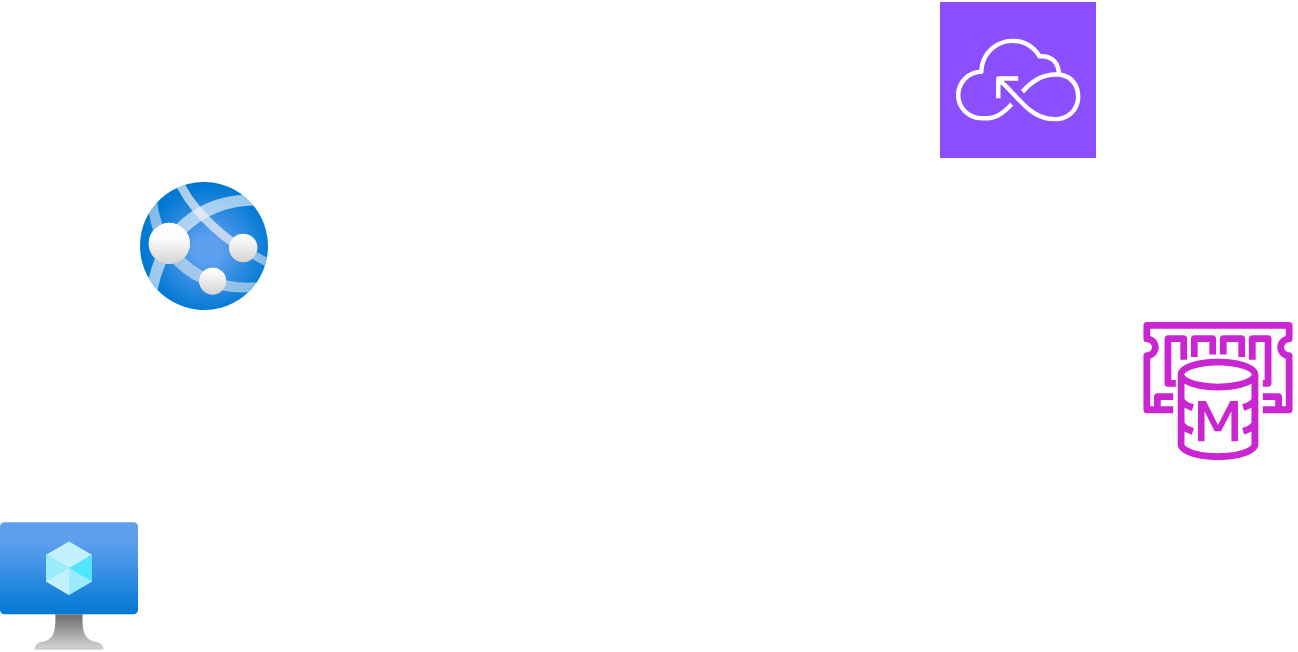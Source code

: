<mxfile version="24.6.5" type="github" pages="2">
  <diagram name="Page-1" id="822b0af5-4adb-64df-f703-e8dfc1f81529">
    <mxGraphModel dx="1434" dy="746" grid="1" gridSize="10" guides="1" tooltips="1" connect="1" arrows="1" fold="1" page="1" pageScale="1" pageWidth="1100" pageHeight="850" background="none" math="0" shadow="0">
      <root>
        <mxCell id="0" />
        <mxCell id="1" parent="0" />
        <mxCell id="YCPt1_klVUv4p9TA1poG-1" value="" style="sketch=0;outlineConnect=0;fontColor=#232F3E;gradientColor=none;fillColor=#C925D1;strokeColor=none;dashed=0;verticalLabelPosition=bottom;verticalAlign=top;align=center;html=1;fontSize=12;fontStyle=0;aspect=fixed;pointerEvents=1;shape=mxgraph.aws4.elasticache_for_memcached;" vertex="1" parent="1">
          <mxGeometry x="970" y="270" width="78" height="69" as="geometry" />
        </mxCell>
        <mxCell id="YCPt1_klVUv4p9TA1poG-2" value="" style="sketch=0;points=[[0,0,0],[0.25,0,0],[0.5,0,0],[0.75,0,0],[1,0,0],[0,1,0],[0.25,1,0],[0.5,1,0],[0.75,1,0],[1,1,0],[0,0.25,0],[0,0.5,0],[0,0.75,0],[1,0.25,0],[1,0.5,0],[1,0.75,0]];outlineConnect=0;fontColor=#232F3E;fillColor=#8C4FFF;strokeColor=#ffffff;dashed=0;verticalLabelPosition=bottom;verticalAlign=top;align=center;html=1;fontSize=12;fontStyle=0;aspect=fixed;shape=mxgraph.aws4.resourceIcon;resIcon=mxgraph.aws4.serverless;" vertex="1" parent="1">
          <mxGeometry x="870" y="110" width="78" height="78" as="geometry" />
        </mxCell>
        <mxCell id="YCPt1_klVUv4p9TA1poG-3" value="" style="image;aspect=fixed;html=1;points=[];align=center;fontSize=12;image=img/lib/azure2/compute/App_Services.svg;" vertex="1" parent="1">
          <mxGeometry x="470" y="200" width="64" height="64" as="geometry" />
        </mxCell>
        <mxCell id="YCPt1_klVUv4p9TA1poG-5" value="" style="image;aspect=fixed;html=1;points=[];align=center;fontSize=12;image=img/lib/azure2/compute/Virtual_Machine.svg;" vertex="1" parent="1">
          <mxGeometry x="400" y="370" width="69" height="64" as="geometry" />
        </mxCell>
      </root>
    </mxGraphModel>
  </diagram>
  <diagram id="63iUtj3ixgHL8nwI6GV3" name="第 2 页">
    <mxGraphModel dx="2261" dy="1915" grid="1" gridSize="10" guides="1" tooltips="1" connect="1" arrows="1" fold="1" page="1" pageScale="1" pageWidth="827" pageHeight="1169" math="0" shadow="0">
      <root>
        <mxCell id="0" />
        <mxCell id="1" parent="0" />
        <mxCell id="DbODdCSy0UhFMQDZVK8--1" value="&lt;b&gt;云服务器 01&lt;/b&gt;&lt;div&gt;&lt;div&gt;&lt;br&gt;&lt;/div&gt;&lt;div&gt;&lt;span style=&quot;text-align: left;&quot;&gt;内网：172.17.0.9&lt;/span&gt;&lt;br&gt;&lt;/div&gt;&lt;/div&gt;&lt;div&gt;&lt;span style=&quot;text-align: left;&quot;&gt;公网：110.40.174.132&amp;nbsp;&amp;nbsp;&lt;/span&gt;&lt;span style=&quot;text-align: left;&quot;&gt;&lt;br&gt;&lt;/span&gt;&lt;/div&gt;&lt;div&gt;&lt;span style=&quot;text-align: left;&quot;&gt;&lt;br&gt;&lt;/span&gt;&lt;/div&gt;&lt;div style=&quot;text-align: left;&quot;&gt;&lt;br&gt;&lt;/div&gt;&lt;div style=&quot;text-align: left;&quot;&gt;nginx&lt;/div&gt;&lt;div style=&quot;text-align: left;&quot;&gt;&lt;br&gt;&lt;/div&gt;&lt;div style=&quot;text-align: left;&quot;&gt;html 01&lt;/div&gt;&lt;div style=&quot;text-align: left;&quot;&gt;html02&lt;/div&gt;" style="rounded=0;whiteSpace=wrap;html=1;" parent="1" vertex="1">
          <mxGeometry x="-70" y="20" width="180" height="310" as="geometry" />
        </mxCell>
        <mxCell id="DbODdCSy0UhFMQDZVK8--2" value="Actor" style="shape=umlActor;verticalLabelPosition=bottom;verticalAlign=top;html=1;outlineConnect=0;" parent="1" vertex="1">
          <mxGeometry x="-260" y="-5" width="30" height="60" as="geometry" />
        </mxCell>
        <mxCell id="DbODdCSy0UhFMQDZVK8--3" value="" style="image;points=[];aspect=fixed;html=1;align=center;shadow=0;dashed=0;image=img/lib/allied_telesis/security/POS.svg;" parent="1" vertex="1">
          <mxGeometry x="-260" y="139" width="67.8" height="72" as="geometry" />
        </mxCell>
        <mxCell id="DbODdCSy0UhFMQDZVK8--27" value="&lt;b&gt;云 Mysql&lt;/b&gt;&lt;div&gt;&lt;span style=&quot;text-align: left;&quot;&gt;&lt;br&gt;&lt;/span&gt;&lt;/div&gt;&lt;div&gt;&lt;span style=&quot;text-align: left;&quot;&gt;内网：172.17.0.14&lt;/span&gt;&lt;br&gt;&lt;/div&gt;&lt;div style=&quot;text-align: left;&quot;&gt;公网：无&lt;/div&gt;" style="rounded=0;whiteSpace=wrap;html=1;" parent="1" vertex="1">
          <mxGeometry x="540" y="-40" width="140" height="70" as="geometry" />
        </mxCell>
        <mxCell id="DbODdCSy0UhFMQDZVK8--28" value="&lt;b&gt;云 Redis&lt;/b&gt;&lt;div&gt;&lt;span style=&quot;text-align: left;&quot;&gt;&lt;br&gt;&lt;/span&gt;&lt;/div&gt;&lt;div&gt;&lt;span style=&quot;text-align: left;&quot;&gt;内网：172.17.0.7&lt;/span&gt;&lt;br&gt;&lt;/div&gt;&lt;div style=&quot;text-align: left;&quot;&gt;公网：无&lt;/div&gt;" style="rounded=0;whiteSpace=wrap;html=1;" parent="1" vertex="1">
          <mxGeometry x="540" y="60" width="140" height="80" as="geometry" />
        </mxCell>
        <mxCell id="DbODdCSy0UhFMQDZVK8--30" value="&lt;b&gt;云服务器02 (&lt;/b&gt;&lt;b&gt;自建RbtMQ&lt;/b&gt;&lt;b&gt;)&lt;/b&gt;&lt;br&gt;&lt;div&gt;&lt;span style=&quot;text-align: left;&quot;&gt;&lt;br&gt;&lt;/span&gt;&lt;/div&gt;&lt;div&gt;&lt;span style=&quot;text-align: left;&quot;&gt;内网：172.17.0.7&lt;/span&gt;&lt;br&gt;&lt;/div&gt;&lt;div style=&quot;text-align: left;&quot;&gt;&amp;nbsp; &amp;nbsp; &amp;nbsp; &amp;nbsp;公网：无&lt;/div&gt;" style="rounded=0;whiteSpace=wrap;html=1;" parent="1" vertex="1">
          <mxGeometry x="540" y="160" width="140" height="80" as="geometry" />
        </mxCell>
        <mxCell id="DbODdCSy0UhFMQDZVK8--31" value="&lt;b&gt;云服务器 02&lt;/b&gt;&lt;div&gt;&lt;div&gt;&lt;br&gt;&lt;/div&gt;&lt;div&gt;&lt;span style=&quot;text-align: left;&quot;&gt;内网：172.17.0.10&lt;/span&gt;&lt;br&gt;&lt;/div&gt;&lt;/div&gt;&lt;div&gt;&lt;span style=&quot;text-align: left;&quot;&gt;公网：无&amp;nbsp;&amp;nbsp;&lt;/span&gt;&lt;span style=&quot;text-align: left;&quot;&gt;&lt;br&gt;&lt;/span&gt;&lt;/div&gt;&lt;div&gt;&lt;span style=&quot;text-align: left;&quot;&gt;&lt;br&gt;&lt;/span&gt;&lt;/div&gt;&lt;div&gt;&lt;span style=&quot;text-align: left;&quot;&gt;&lt;br&gt;&lt;/span&gt;&lt;/div&gt;&lt;div style=&quot;text-align: left;&quot;&gt;java 8001&lt;/div&gt;&lt;div style=&quot;text-align: left;&quot;&gt;java 8002&lt;br&gt;&lt;/div&gt;&lt;div style=&quot;text-align: left;&quot;&gt;java 8003&lt;br&gt;&lt;/div&gt;&lt;div style=&quot;text-align: left;&quot;&gt;java 8004&lt;br&gt;&lt;/div&gt;&lt;div style=&quot;text-align: left;&quot;&gt;java 8005&lt;br&gt;&lt;/div&gt;" style="rounded=0;whiteSpace=wrap;html=1;" parent="1" vertex="1">
          <mxGeometry x="220" y="-130" width="180" height="310" as="geometry" />
        </mxCell>
        <mxCell id="DbODdCSy0UhFMQDZVK8--33" value="&lt;b&gt;云服务器 03&lt;/b&gt;&lt;div&gt;&lt;div&gt;&lt;br&gt;&lt;/div&gt;&lt;div&gt;&lt;span style=&quot;text-align: left;&quot;&gt;内网：172.17.0.11&lt;/span&gt;&lt;br&gt;&lt;/div&gt;&lt;/div&gt;&lt;div&gt;&lt;span style=&quot;text-align: left;&quot;&gt;公网：无&amp;nbsp;&amp;nbsp;&lt;/span&gt;&lt;span style=&quot;text-align: left;&quot;&gt;&lt;br&gt;&lt;/span&gt;&lt;/div&gt;&lt;div&gt;&lt;span style=&quot;text-align: left;&quot;&gt;&lt;br&gt;&lt;/span&gt;&lt;/div&gt;&lt;div&gt;&lt;span style=&quot;text-align: left;&quot;&gt;&lt;br&gt;&lt;/span&gt;&lt;/div&gt;&lt;div&gt;&lt;div style=&quot;text-align: left;&quot;&gt;java 8006&lt;/div&gt;&lt;div style=&quot;text-align: left;&quot;&gt;java 8007&lt;br&gt;&lt;/div&gt;&lt;div style=&quot;text-align: left;&quot;&gt;java 8008&lt;br&gt;&lt;/div&gt;&lt;div style=&quot;text-align: left;&quot;&gt;java 8009&lt;br&gt;&lt;/div&gt;&lt;div style=&quot;text-align: left;&quot;&gt;java 8010&lt;/div&gt;&lt;/div&gt;" style="rounded=0;whiteSpace=wrap;html=1;" parent="1" vertex="1">
          <mxGeometry x="220" y="220" width="180" height="310" as="geometry" />
        </mxCell>
        <mxCell id="DbODdCSy0UhFMQDZVK8--34" value="&lt;b&gt;云服务器 04&lt;/b&gt;&lt;div&gt;&lt;div&gt;&lt;br&gt;&lt;/div&gt;&lt;div&gt;&lt;span style=&quot;text-align: left;&quot;&gt;内网：172.17.0.12&lt;/span&gt;&lt;br&gt;&lt;/div&gt;&lt;/div&gt;&lt;div&gt;&lt;span style=&quot;text-align: left;&quot;&gt;公网：无&amp;nbsp;&amp;nbsp;&lt;/span&gt;&lt;span style=&quot;text-align: left;&quot;&gt;&lt;br&gt;&lt;/span&gt;&lt;/div&gt;&lt;div&gt;&lt;span style=&quot;text-align: left;&quot;&gt;&lt;br&gt;&lt;/span&gt;&lt;/div&gt;&lt;div&gt;&lt;span style=&quot;text-align: left;&quot;&gt;&lt;br&gt;&lt;/span&gt;&lt;/div&gt;&lt;div&gt;&lt;div style=&quot;text-align: left;&quot;&gt;测试环境&lt;/div&gt;&lt;/div&gt;" style="rounded=0;whiteSpace=wrap;html=1;" parent="1" vertex="1">
          <mxGeometry x="540" y="270" width="140" height="190" as="geometry" />
        </mxCell>
      </root>
    </mxGraphModel>
  </diagram>
</mxfile>
